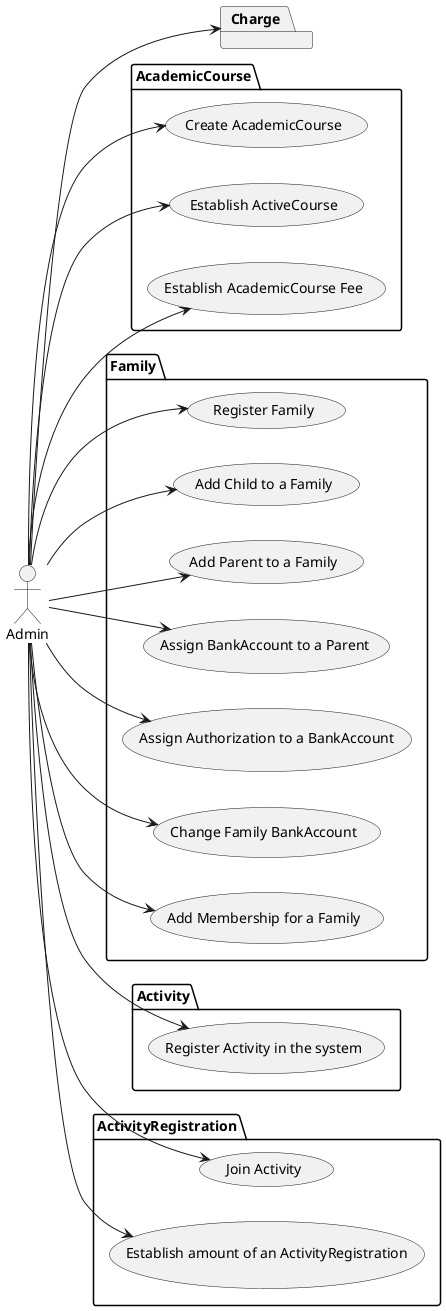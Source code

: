 @startuml
left to right direction
actor Admin
package AcademicCourse{
  Admin --> (Create AcademicCourse)
  Admin --> (Establish ActiveCourse)
  Admin --> (Establish AcademicCourse Fee)
}
package Family {
  Admin --> (Register Family)
  Admin --> (Add Child to a Family)
  Admin --> (Add Parent to a Family)
  Admin --> (Assign BankAccount to a Parent)
  Admin --> (Assign Authorization to a BankAccount)
  Admin --> (Change Family BankAccount)
  Admin --> (Add Membership for a Family)
}
package Activity {
  Admin --> (Register Activity in the system)
}
package ActivityRegistration {
  Admin --> (Join Activity)
  Admin --> (Establish amount of an ActivityRegistration)
}
package Charge {
}
Admin --> Charge
@enduml